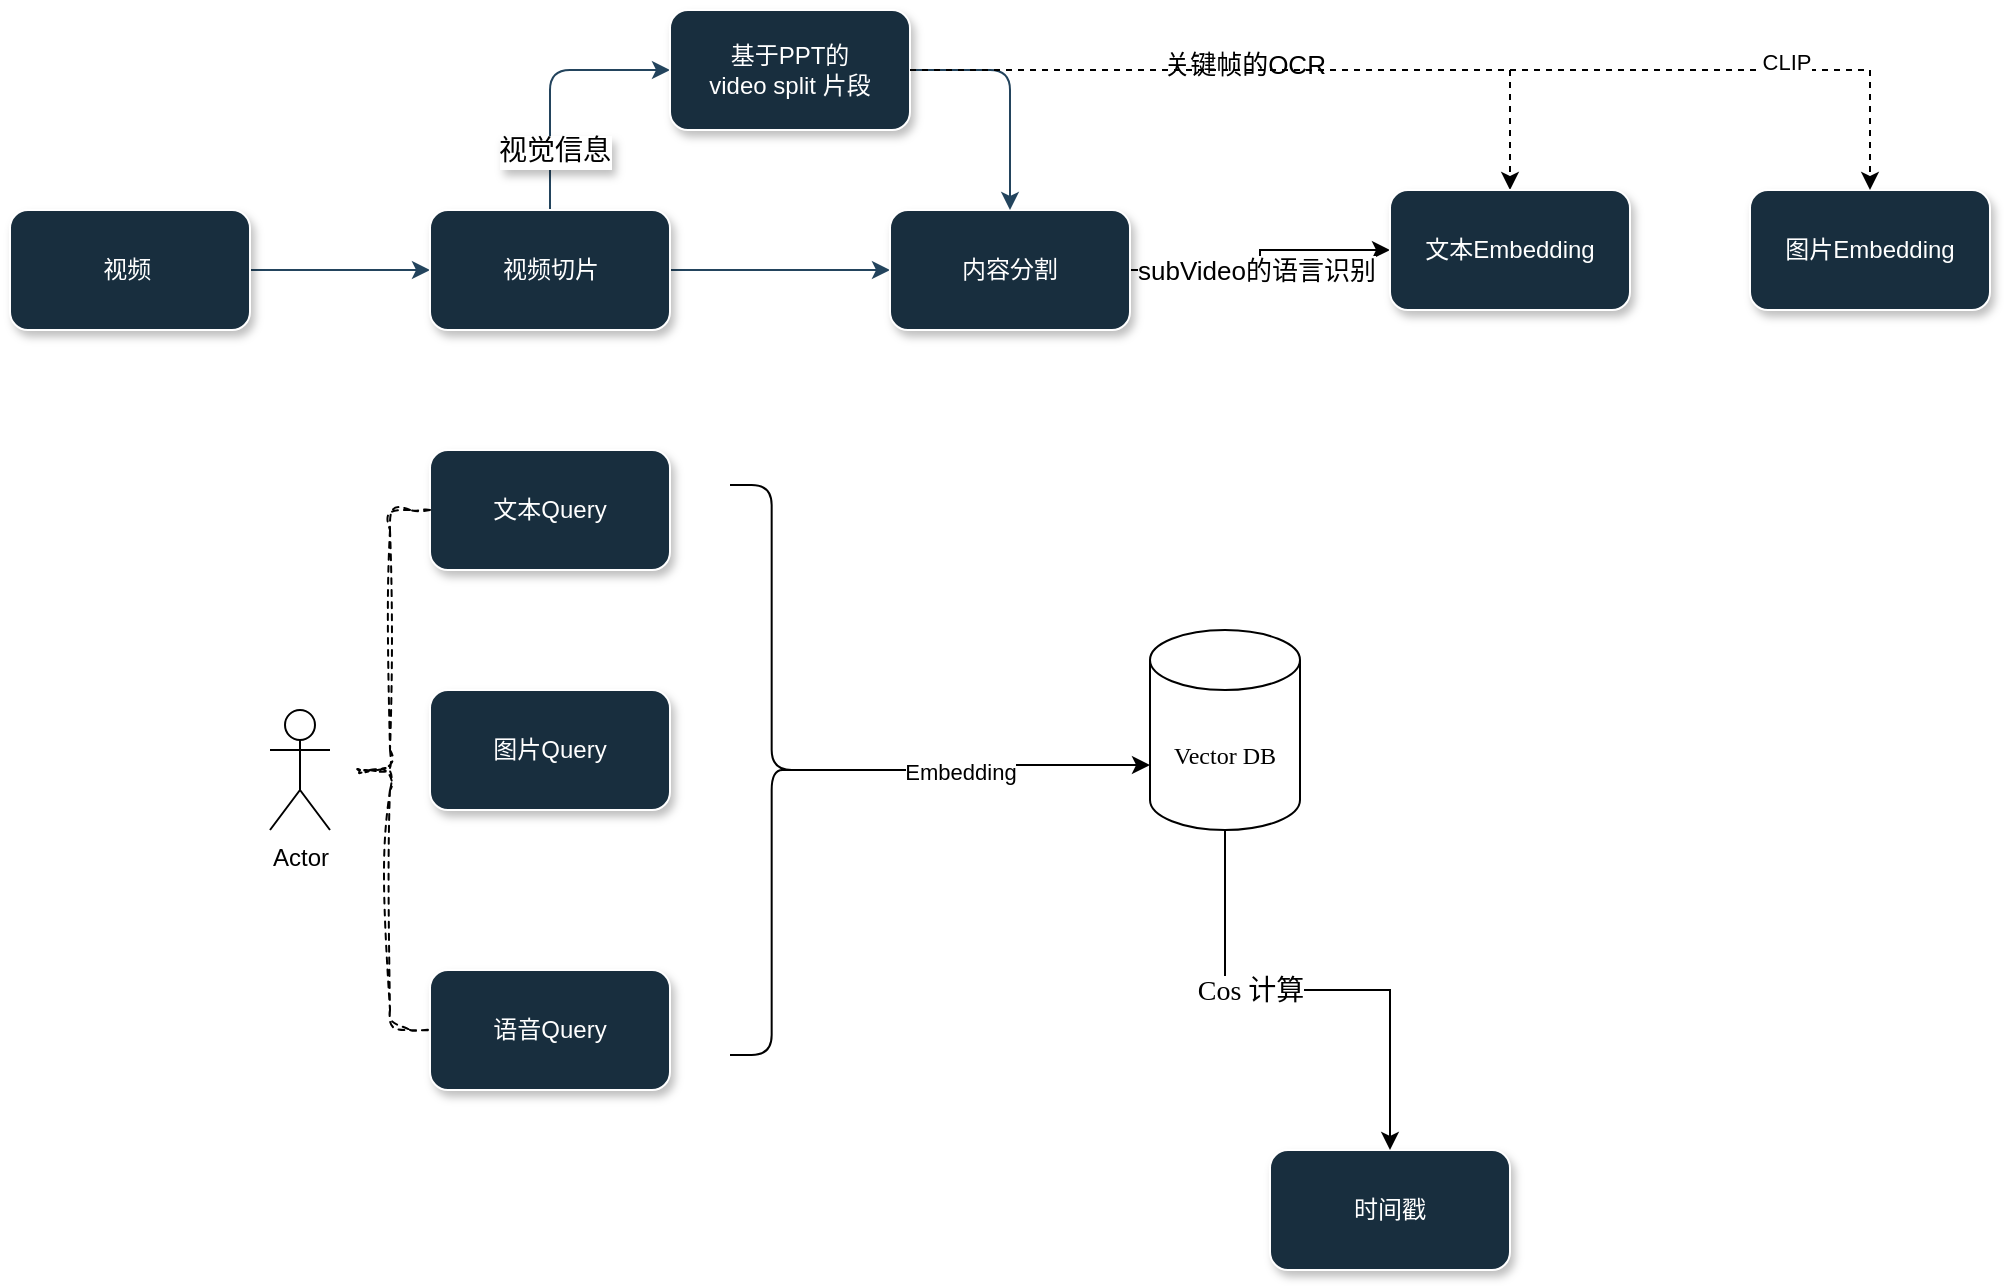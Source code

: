 <mxfile version="24.2.8" type="github">
  <diagram name="Page-1" id="05_qrIEIQOvFknr4RdYY">
    <mxGraphModel dx="1036" dy="527" grid="1" gridSize="10" guides="1" tooltips="1" connect="1" arrows="1" fold="1" page="1" pageScale="1" pageWidth="1169" pageHeight="827" math="0" shadow="0">
      <root>
        <mxCell id="0" />
        <mxCell id="1" parent="0" />
        <mxCell id="qx2lQG8inNgRZtBNaHFF-1" style="edgeStyle=orthogonalEdgeStyle;rounded=1;orthogonalLoop=1;jettySize=auto;html=1;exitX=1;exitY=0.5;exitDx=0;exitDy=0;labelBackgroundColor=none;strokeColor=#23445D;fontColor=default;" parent="1" source="qx2lQG8inNgRZtBNaHFF-2" target="qx2lQG8inNgRZtBNaHFF-5" edge="1">
          <mxGeometry relative="1" as="geometry" />
        </mxCell>
        <mxCell id="qx2lQG8inNgRZtBNaHFF-2" value="视频&lt;span style=&quot;white-space: pre;&quot;&gt;&#x9;&lt;/span&gt;" style="rounded=1;whiteSpace=wrap;html=1;shadow=1;labelBackgroundColor=none;fillColor=#182E3E;strokeColor=#FFFFFF;fontColor=#FFFFFF;" parent="1" vertex="1">
          <mxGeometry x="90" y="140" width="120" height="60" as="geometry" />
        </mxCell>
        <mxCell id="qx2lQG8inNgRZtBNaHFF-3" style="edgeStyle=orthogonalEdgeStyle;rounded=1;orthogonalLoop=1;jettySize=auto;html=1;exitX=1;exitY=0.5;exitDx=0;exitDy=0;labelBackgroundColor=none;strokeColor=#23445D;fontColor=default;" parent="1" source="qx2lQG8inNgRZtBNaHFF-5" target="qx2lQG8inNgRZtBNaHFF-7" edge="1">
          <mxGeometry relative="1" as="geometry" />
        </mxCell>
        <mxCell id="qx2lQG8inNgRZtBNaHFF-4" style="edgeStyle=orthogonalEdgeStyle;rounded=1;orthogonalLoop=1;jettySize=auto;html=1;exitX=0.5;exitY=0;exitDx=0;exitDy=0;entryX=0;entryY=0.5;entryDx=0;entryDy=0;labelBackgroundColor=none;strokeColor=#23445D;fontColor=default;" parent="1" source="qx2lQG8inNgRZtBNaHFF-5" target="qx2lQG8inNgRZtBNaHFF-9" edge="1">
          <mxGeometry relative="1" as="geometry" />
        </mxCell>
        <mxCell id="qx2lQG8inNgRZtBNaHFF-37" value="视觉信息" style="edgeLabel;html=1;align=center;verticalAlign=middle;resizable=0;points=[];fontSize=14;fontFamily=Comic Sans MS;textShadow=1;" parent="qx2lQG8inNgRZtBNaHFF-4" vertex="1" connectable="0">
          <mxGeometry x="-0.548" y="-2" relative="1" as="geometry">
            <mxPoint as="offset" />
          </mxGeometry>
        </mxCell>
        <mxCell id="qx2lQG8inNgRZtBNaHFF-5" value="视频切片" style="rounded=1;html=1;shadow=1;labelBackgroundColor=none;fillColor=#182E3E;strokeColor=#FFFFFF;fontColor=#FFFFFF;" parent="1" vertex="1">
          <mxGeometry x="300" y="140" width="120" height="60" as="geometry" />
        </mxCell>
        <mxCell id="qx2lQG8inNgRZtBNaHFF-38" style="edgeStyle=orthogonalEdgeStyle;rounded=0;orthogonalLoop=1;jettySize=auto;html=1;exitX=1;exitY=0.5;exitDx=0;exitDy=0;" parent="1" source="qx2lQG8inNgRZtBNaHFF-7" target="qx2lQG8inNgRZtBNaHFF-36" edge="1">
          <mxGeometry relative="1" as="geometry" />
        </mxCell>
        <mxCell id="qx2lQG8inNgRZtBNaHFF-45" value="subVideo的语言识别" style="edgeLabel;html=1;align=center;verticalAlign=middle;resizable=0;points=[];fontSize=13;" parent="qx2lQG8inNgRZtBNaHFF-38" vertex="1" connectable="0">
          <mxGeometry x="-0.101" relative="1" as="geometry">
            <mxPoint as="offset" />
          </mxGeometry>
        </mxCell>
        <mxCell id="qx2lQG8inNgRZtBNaHFF-7" value="内容分&lt;span style=&quot;color: rgba(0, 0, 0, 0); font-family: monospace; font-size: 0px; text-align: start; text-wrap: nowrap;&quot;&gt;%3CmxGraphModel%3E%3Croot%3E%3CmxCell%20id%3D%220%22%2F%3E%3CmxCell%20id%3D%221%22%20parent%3D%220%22%2F%3E%3CmxCell%20id%3D%222%22%20value%3D%22%E8%A7%86%E9%A2%91%26lt%3Bspan%20style%3D%26quot%3Bwhite-space%3A%20pre%3B%26quot%3B%26gt%3B%26%239%3B%26lt%3B%2Fspan%26gt%3B%22%20style%3D%22rounded%3D0%3BwhiteSpace%3Dwrap%3Bhtml%3D1%3Bshadow%3D1%3B%22%20vertex%3D%221%22%20parent%3D%221%22%3E%3CmxGeometry%20x%3D%2290%22%20y%3D%22140%22%20width%3D%22120%22%20height%3D%2260%22%20as%3D%22geometry%22%2F%3E%3C%2FmxCell%3E%3C%2Froot%3E%3C%2FmxGraphModel%3E&lt;/span&gt;割" style="rounded=1;whiteSpace=wrap;html=1;shadow=1;labelBackgroundColor=none;fillColor=#182E3E;strokeColor=#FFFFFF;fontColor=#FFFFFF;" parent="1" vertex="1">
          <mxGeometry x="530" y="140" width="120" height="60" as="geometry" />
        </mxCell>
        <mxCell id="qx2lQG8inNgRZtBNaHFF-8" style="edgeStyle=orthogonalEdgeStyle;rounded=1;orthogonalLoop=1;jettySize=auto;html=1;exitX=1;exitY=0.5;exitDx=0;exitDy=0;entryX=0.5;entryY=0;entryDx=0;entryDy=0;labelBackgroundColor=none;strokeColor=#23445D;fontColor=default;" parent="1" source="qx2lQG8inNgRZtBNaHFF-9" target="qx2lQG8inNgRZtBNaHFF-7" edge="1">
          <mxGeometry relative="1" as="geometry" />
        </mxCell>
        <mxCell id="qx2lQG8inNgRZtBNaHFF-39" style="edgeStyle=orthogonalEdgeStyle;rounded=0;orthogonalLoop=1;jettySize=auto;html=1;exitX=1;exitY=0.5;exitDx=0;exitDy=0;entryX=0.5;entryY=0;entryDx=0;entryDy=0;dashed=1;" parent="1" source="qx2lQG8inNgRZtBNaHFF-9" target="qx2lQG8inNgRZtBNaHFF-36" edge="1">
          <mxGeometry relative="1" as="geometry" />
        </mxCell>
        <mxCell id="qx2lQG8inNgRZtBNaHFF-40" value="关键帧的OCR" style="edgeLabel;html=1;align=center;verticalAlign=middle;resizable=0;points=[];fontSize=13;" parent="qx2lQG8inNgRZtBNaHFF-39" vertex="1" connectable="0">
          <mxGeometry x="-0.076" y="3" relative="1" as="geometry">
            <mxPoint as="offset" />
          </mxGeometry>
        </mxCell>
        <mxCell id="qx2lQG8inNgRZtBNaHFF-9" value="基于PPT的&lt;div&gt;video split 片段&lt;/div&gt;" style="rounded=1;whiteSpace=wrap;html=1;shadow=1;labelBackgroundColor=none;fillColor=#182E3E;strokeColor=#FFFFFF;fontColor=#FFFFFF;" parent="1" vertex="1">
          <mxGeometry x="420" y="40" width="120" height="60" as="geometry" />
        </mxCell>
        <mxCell id="qx2lQG8inNgRZtBNaHFF-25" value="文本Query" style="rounded=1;whiteSpace=wrap;html=1;shadow=1;labelBackgroundColor=none;fillColor=#182E3E;strokeColor=#FFFFFF;fontColor=#FFFFFF;" parent="1" vertex="1">
          <mxGeometry x="300" y="260" width="120" height="60" as="geometry" />
        </mxCell>
        <mxCell id="qx2lQG8inNgRZtBNaHFF-26" value="时间戳" style="rounded=1;whiteSpace=wrap;html=1;shadow=1;labelBackgroundColor=none;fillColor=#182E3E;strokeColor=#FFFFFF;fontColor=#FFFFFF;" parent="1" vertex="1">
          <mxGeometry x="720" y="610" width="120" height="60" as="geometry" />
        </mxCell>
        <mxCell id="qx2lQG8inNgRZtBNaHFF-56" style="edgeStyle=orthogonalEdgeStyle;rounded=0;orthogonalLoop=1;jettySize=auto;html=1;entryX=0.5;entryY=0;entryDx=0;entryDy=0;" parent="1" source="qx2lQG8inNgRZtBNaHFF-34" target="qx2lQG8inNgRZtBNaHFF-26" edge="1">
          <mxGeometry relative="1" as="geometry" />
        </mxCell>
        <mxCell id="qx2lQG8inNgRZtBNaHFF-57" value="Cos 计算" style="edgeLabel;html=1;align=center;verticalAlign=middle;resizable=0;points=[];fontFamily=Comic Sans MS;fontSize=14;" parent="qx2lQG8inNgRZtBNaHFF-56" vertex="1" connectable="0">
          <mxGeometry x="-0.24" y="-1" relative="1" as="geometry">
            <mxPoint as="offset" />
          </mxGeometry>
        </mxCell>
        <mxCell id="qx2lQG8inNgRZtBNaHFF-34" value="&lt;font face=&quot;Comic Sans MS&quot;&gt;Vector DB&lt;/font&gt;" style="shape=cylinder3;whiteSpace=wrap;html=1;boundedLbl=1;backgroundOutline=1;size=15;" parent="1" vertex="1">
          <mxGeometry x="660" y="350" width="75" height="100" as="geometry" />
        </mxCell>
        <mxCell id="qx2lQG8inNgRZtBNaHFF-36" value="文本Embedding" style="rounded=1;whiteSpace=wrap;html=1;shadow=1;labelBackgroundColor=none;fillColor=#182E3E;strokeColor=#FFFFFF;fontColor=#FFFFFF;" parent="1" vertex="1">
          <mxGeometry x="780" y="130" width="120" height="60" as="geometry" />
        </mxCell>
        <mxCell id="qx2lQG8inNgRZtBNaHFF-53" value="Actor" style="shape=umlActor;verticalLabelPosition=bottom;verticalAlign=top;html=1;outlineConnect=0;" parent="1" vertex="1">
          <mxGeometry x="220" y="390" width="30" height="60" as="geometry" />
        </mxCell>
        <mxCell id="qx2lQG8inNgRZtBNaHFF-58" value="语音Query" style="rounded=1;whiteSpace=wrap;html=1;shadow=1;labelBackgroundColor=none;fillColor=#182E3E;strokeColor=#FFFFFF;fontColor=#FFFFFF;" parent="1" vertex="1">
          <mxGeometry x="300" y="520" width="120" height="60" as="geometry" />
        </mxCell>
        <mxCell id="qx2lQG8inNgRZtBNaHFF-59" value="图片Query" style="rounded=1;whiteSpace=wrap;html=1;shadow=1;labelBackgroundColor=none;fillColor=#182E3E;strokeColor=#FFFFFF;fontColor=#FFFFFF;" parent="1" vertex="1">
          <mxGeometry x="300" y="380" width="120" height="60" as="geometry" />
        </mxCell>
        <mxCell id="qx2lQG8inNgRZtBNaHFF-65" value="" style="shape=curlyBracket;whiteSpace=wrap;html=1;rounded=1;labelPosition=left;verticalLabelPosition=middle;align=right;verticalAlign=middle;labelBackgroundColor=none;labelBorderColor=none;textShadow=0;sketch=1;curveFitting=1;jiggle=2;gradientColor=none;dashed=1;shadow=0;fillStyle=zigzag;" parent="1" vertex="1">
          <mxGeometry x="260" y="290" width="40" height="260" as="geometry" />
        </mxCell>
        <mxCell id="34lqFkvomcDJ_T_kLayH-3" value="图片Embedding" style="rounded=1;whiteSpace=wrap;html=1;shadow=1;labelBackgroundColor=none;fillColor=#182E3E;strokeColor=#FFFFFF;fontColor=#FFFFFF;" vertex="1" parent="1">
          <mxGeometry x="960" y="130" width="120" height="60" as="geometry" />
        </mxCell>
        <mxCell id="34lqFkvomcDJ_T_kLayH-4" style="edgeStyle=orthogonalEdgeStyle;rounded=0;orthogonalLoop=1;jettySize=auto;html=1;dashed=1;" edge="1" parent="1" source="qx2lQG8inNgRZtBNaHFF-9" target="34lqFkvomcDJ_T_kLayH-3">
          <mxGeometry relative="1" as="geometry" />
        </mxCell>
        <mxCell id="34lqFkvomcDJ_T_kLayH-5" value="CLIP&lt;div&gt;&lt;br&gt;&lt;/div&gt;" style="edgeLabel;html=1;align=center;verticalAlign=middle;resizable=0;points=[];" vertex="1" connectable="0" parent="34lqFkvomcDJ_T_kLayH-4">
          <mxGeometry x="0.622" y="-3" relative="1" as="geometry">
            <mxPoint as="offset" />
          </mxGeometry>
        </mxCell>
        <mxCell id="34lqFkvomcDJ_T_kLayH-6" value="" style="shape=curlyBracket;whiteSpace=wrap;html=1;rounded=1;flipH=1;labelPosition=right;verticalLabelPosition=middle;align=left;verticalAlign=middle;" vertex="1" parent="1">
          <mxGeometry x="450" y="277.5" width="41.67" height="285" as="geometry" />
        </mxCell>
        <mxCell id="34lqFkvomcDJ_T_kLayH-7" style="edgeStyle=orthogonalEdgeStyle;rounded=0;orthogonalLoop=1;jettySize=auto;html=1;exitX=0.1;exitY=0.5;exitDx=0;exitDy=0;exitPerimeter=0;entryX=0;entryY=0;entryDx=0;entryDy=67.5;entryPerimeter=0;" edge="1" parent="1" source="34lqFkvomcDJ_T_kLayH-6" target="qx2lQG8inNgRZtBNaHFF-34">
          <mxGeometry relative="1" as="geometry" />
        </mxCell>
        <mxCell id="34lqFkvomcDJ_T_kLayH-8" value="Embedding" style="edgeLabel;html=1;align=center;verticalAlign=middle;resizable=0;points=[];" vertex="1" connectable="0" parent="34lqFkvomcDJ_T_kLayH-7">
          <mxGeometry x="-0.119" y="-1" relative="1" as="geometry">
            <mxPoint as="offset" />
          </mxGeometry>
        </mxCell>
      </root>
    </mxGraphModel>
  </diagram>
</mxfile>
